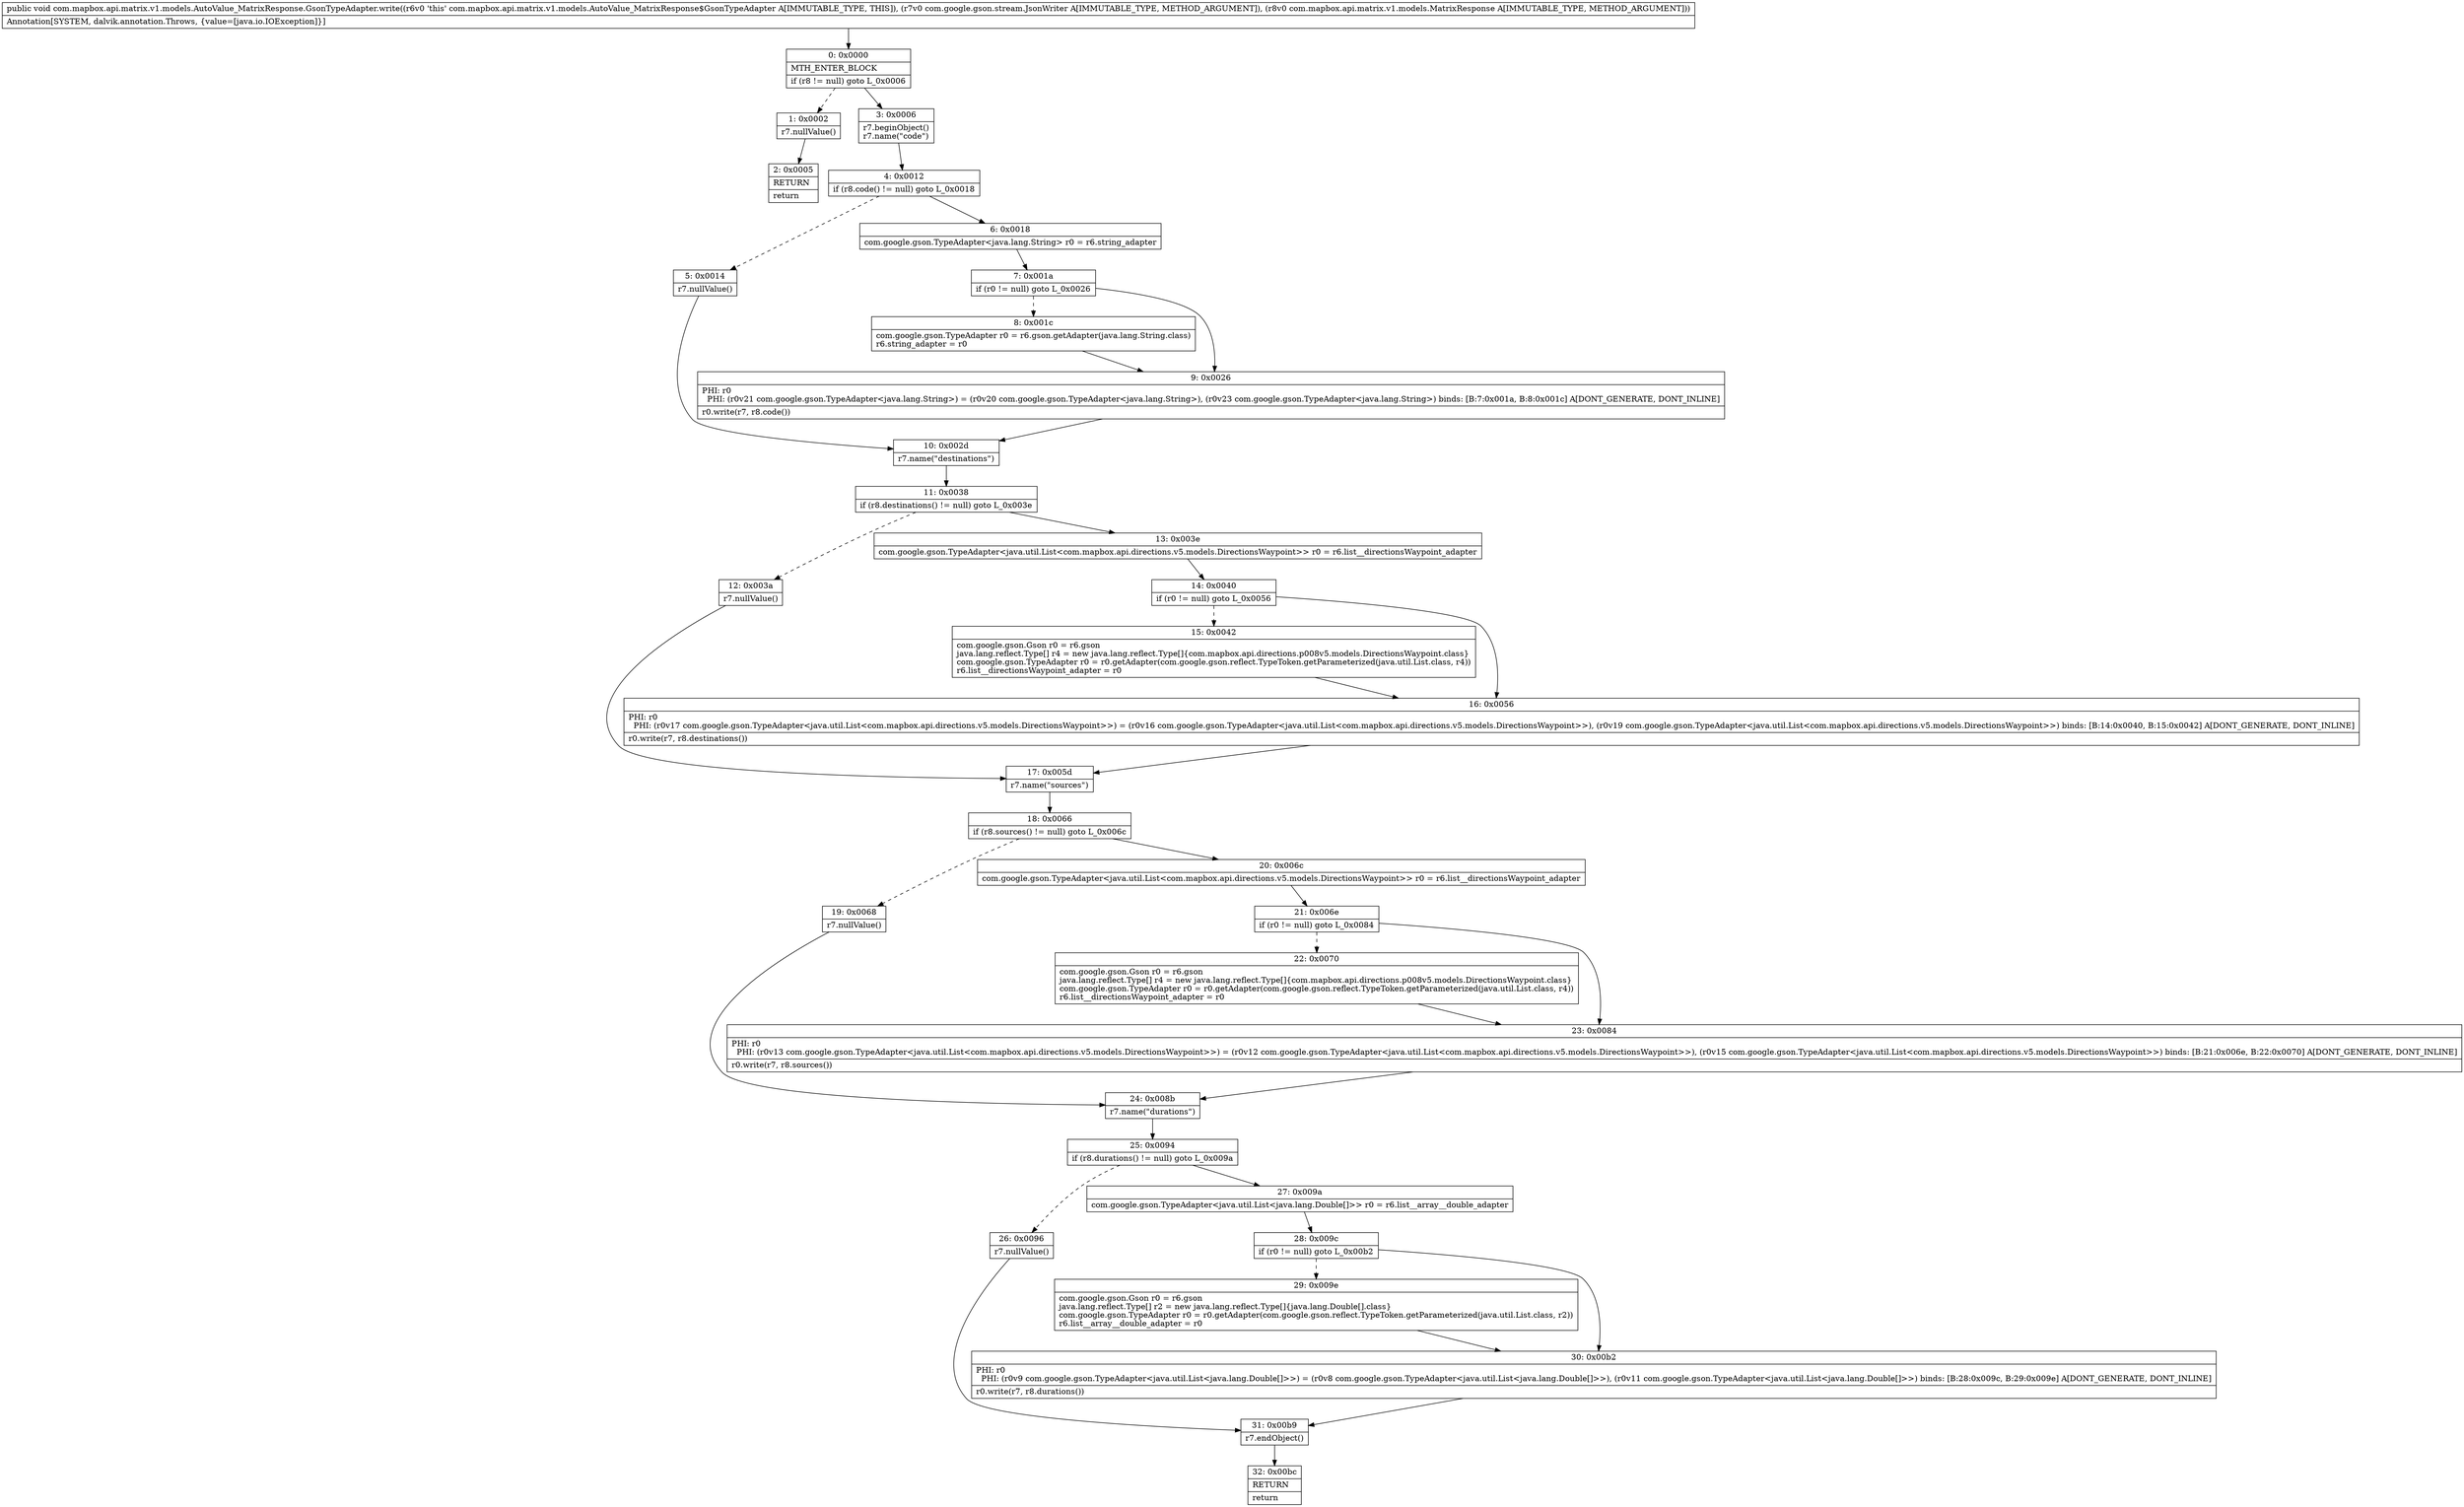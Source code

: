 digraph "CFG forcom.mapbox.api.matrix.v1.models.AutoValue_MatrixResponse.GsonTypeAdapter.write(Lcom\/google\/gson\/stream\/JsonWriter;Lcom\/mapbox\/api\/matrix\/v1\/models\/MatrixResponse;)V" {
Node_0 [shape=record,label="{0\:\ 0x0000|MTH_ENTER_BLOCK\l|if (r8 != null) goto L_0x0006\l}"];
Node_1 [shape=record,label="{1\:\ 0x0002|r7.nullValue()\l}"];
Node_2 [shape=record,label="{2\:\ 0x0005|RETURN\l|return\l}"];
Node_3 [shape=record,label="{3\:\ 0x0006|r7.beginObject()\lr7.name(\"code\")\l}"];
Node_4 [shape=record,label="{4\:\ 0x0012|if (r8.code() != null) goto L_0x0018\l}"];
Node_5 [shape=record,label="{5\:\ 0x0014|r7.nullValue()\l}"];
Node_6 [shape=record,label="{6\:\ 0x0018|com.google.gson.TypeAdapter\<java.lang.String\> r0 = r6.string_adapter\l}"];
Node_7 [shape=record,label="{7\:\ 0x001a|if (r0 != null) goto L_0x0026\l}"];
Node_8 [shape=record,label="{8\:\ 0x001c|com.google.gson.TypeAdapter r0 = r6.gson.getAdapter(java.lang.String.class)\lr6.string_adapter = r0\l}"];
Node_9 [shape=record,label="{9\:\ 0x0026|PHI: r0 \l  PHI: (r0v21 com.google.gson.TypeAdapter\<java.lang.String\>) = (r0v20 com.google.gson.TypeAdapter\<java.lang.String\>), (r0v23 com.google.gson.TypeAdapter\<java.lang.String\>) binds: [B:7:0x001a, B:8:0x001c] A[DONT_GENERATE, DONT_INLINE]\l|r0.write(r7, r8.code())\l}"];
Node_10 [shape=record,label="{10\:\ 0x002d|r7.name(\"destinations\")\l}"];
Node_11 [shape=record,label="{11\:\ 0x0038|if (r8.destinations() != null) goto L_0x003e\l}"];
Node_12 [shape=record,label="{12\:\ 0x003a|r7.nullValue()\l}"];
Node_13 [shape=record,label="{13\:\ 0x003e|com.google.gson.TypeAdapter\<java.util.List\<com.mapbox.api.directions.v5.models.DirectionsWaypoint\>\> r0 = r6.list__directionsWaypoint_adapter\l}"];
Node_14 [shape=record,label="{14\:\ 0x0040|if (r0 != null) goto L_0x0056\l}"];
Node_15 [shape=record,label="{15\:\ 0x0042|com.google.gson.Gson r0 = r6.gson\ljava.lang.reflect.Type[] r4 = new java.lang.reflect.Type[]\{com.mapbox.api.directions.p008v5.models.DirectionsWaypoint.class\}\lcom.google.gson.TypeAdapter r0 = r0.getAdapter(com.google.gson.reflect.TypeToken.getParameterized(java.util.List.class, r4))\lr6.list__directionsWaypoint_adapter = r0\l}"];
Node_16 [shape=record,label="{16\:\ 0x0056|PHI: r0 \l  PHI: (r0v17 com.google.gson.TypeAdapter\<java.util.List\<com.mapbox.api.directions.v5.models.DirectionsWaypoint\>\>) = (r0v16 com.google.gson.TypeAdapter\<java.util.List\<com.mapbox.api.directions.v5.models.DirectionsWaypoint\>\>), (r0v19 com.google.gson.TypeAdapter\<java.util.List\<com.mapbox.api.directions.v5.models.DirectionsWaypoint\>\>) binds: [B:14:0x0040, B:15:0x0042] A[DONT_GENERATE, DONT_INLINE]\l|r0.write(r7, r8.destinations())\l}"];
Node_17 [shape=record,label="{17\:\ 0x005d|r7.name(\"sources\")\l}"];
Node_18 [shape=record,label="{18\:\ 0x0066|if (r8.sources() != null) goto L_0x006c\l}"];
Node_19 [shape=record,label="{19\:\ 0x0068|r7.nullValue()\l}"];
Node_20 [shape=record,label="{20\:\ 0x006c|com.google.gson.TypeAdapter\<java.util.List\<com.mapbox.api.directions.v5.models.DirectionsWaypoint\>\> r0 = r6.list__directionsWaypoint_adapter\l}"];
Node_21 [shape=record,label="{21\:\ 0x006e|if (r0 != null) goto L_0x0084\l}"];
Node_22 [shape=record,label="{22\:\ 0x0070|com.google.gson.Gson r0 = r6.gson\ljava.lang.reflect.Type[] r4 = new java.lang.reflect.Type[]\{com.mapbox.api.directions.p008v5.models.DirectionsWaypoint.class\}\lcom.google.gson.TypeAdapter r0 = r0.getAdapter(com.google.gson.reflect.TypeToken.getParameterized(java.util.List.class, r4))\lr6.list__directionsWaypoint_adapter = r0\l}"];
Node_23 [shape=record,label="{23\:\ 0x0084|PHI: r0 \l  PHI: (r0v13 com.google.gson.TypeAdapter\<java.util.List\<com.mapbox.api.directions.v5.models.DirectionsWaypoint\>\>) = (r0v12 com.google.gson.TypeAdapter\<java.util.List\<com.mapbox.api.directions.v5.models.DirectionsWaypoint\>\>), (r0v15 com.google.gson.TypeAdapter\<java.util.List\<com.mapbox.api.directions.v5.models.DirectionsWaypoint\>\>) binds: [B:21:0x006e, B:22:0x0070] A[DONT_GENERATE, DONT_INLINE]\l|r0.write(r7, r8.sources())\l}"];
Node_24 [shape=record,label="{24\:\ 0x008b|r7.name(\"durations\")\l}"];
Node_25 [shape=record,label="{25\:\ 0x0094|if (r8.durations() != null) goto L_0x009a\l}"];
Node_26 [shape=record,label="{26\:\ 0x0096|r7.nullValue()\l}"];
Node_27 [shape=record,label="{27\:\ 0x009a|com.google.gson.TypeAdapter\<java.util.List\<java.lang.Double[]\>\> r0 = r6.list__array__double_adapter\l}"];
Node_28 [shape=record,label="{28\:\ 0x009c|if (r0 != null) goto L_0x00b2\l}"];
Node_29 [shape=record,label="{29\:\ 0x009e|com.google.gson.Gson r0 = r6.gson\ljava.lang.reflect.Type[] r2 = new java.lang.reflect.Type[]\{java.lang.Double[].class\}\lcom.google.gson.TypeAdapter r0 = r0.getAdapter(com.google.gson.reflect.TypeToken.getParameterized(java.util.List.class, r2))\lr6.list__array__double_adapter = r0\l}"];
Node_30 [shape=record,label="{30\:\ 0x00b2|PHI: r0 \l  PHI: (r0v9 com.google.gson.TypeAdapter\<java.util.List\<java.lang.Double[]\>\>) = (r0v8 com.google.gson.TypeAdapter\<java.util.List\<java.lang.Double[]\>\>), (r0v11 com.google.gson.TypeAdapter\<java.util.List\<java.lang.Double[]\>\>) binds: [B:28:0x009c, B:29:0x009e] A[DONT_GENERATE, DONT_INLINE]\l|r0.write(r7, r8.durations())\l}"];
Node_31 [shape=record,label="{31\:\ 0x00b9|r7.endObject()\l}"];
Node_32 [shape=record,label="{32\:\ 0x00bc|RETURN\l|return\l}"];
MethodNode[shape=record,label="{public void com.mapbox.api.matrix.v1.models.AutoValue_MatrixResponse.GsonTypeAdapter.write((r6v0 'this' com.mapbox.api.matrix.v1.models.AutoValue_MatrixResponse$GsonTypeAdapter A[IMMUTABLE_TYPE, THIS]), (r7v0 com.google.gson.stream.JsonWriter A[IMMUTABLE_TYPE, METHOD_ARGUMENT]), (r8v0 com.mapbox.api.matrix.v1.models.MatrixResponse A[IMMUTABLE_TYPE, METHOD_ARGUMENT]))  | Annotation[SYSTEM, dalvik.annotation.Throws, \{value=[java.io.IOException]\}]\l}"];
MethodNode -> Node_0;
Node_0 -> Node_1[style=dashed];
Node_0 -> Node_3;
Node_1 -> Node_2;
Node_3 -> Node_4;
Node_4 -> Node_5[style=dashed];
Node_4 -> Node_6;
Node_5 -> Node_10;
Node_6 -> Node_7;
Node_7 -> Node_8[style=dashed];
Node_7 -> Node_9;
Node_8 -> Node_9;
Node_9 -> Node_10;
Node_10 -> Node_11;
Node_11 -> Node_12[style=dashed];
Node_11 -> Node_13;
Node_12 -> Node_17;
Node_13 -> Node_14;
Node_14 -> Node_15[style=dashed];
Node_14 -> Node_16;
Node_15 -> Node_16;
Node_16 -> Node_17;
Node_17 -> Node_18;
Node_18 -> Node_19[style=dashed];
Node_18 -> Node_20;
Node_19 -> Node_24;
Node_20 -> Node_21;
Node_21 -> Node_22[style=dashed];
Node_21 -> Node_23;
Node_22 -> Node_23;
Node_23 -> Node_24;
Node_24 -> Node_25;
Node_25 -> Node_26[style=dashed];
Node_25 -> Node_27;
Node_26 -> Node_31;
Node_27 -> Node_28;
Node_28 -> Node_29[style=dashed];
Node_28 -> Node_30;
Node_29 -> Node_30;
Node_30 -> Node_31;
Node_31 -> Node_32;
}

